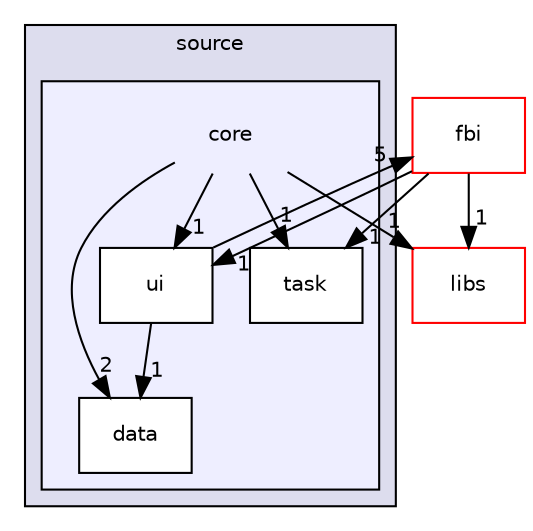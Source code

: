 digraph "source/core" {
  compound=true
  node [ fontsize="10", fontname="Helvetica"];
  edge [ labelfontsize="10", labelfontname="Helvetica"];
  subgraph clusterdir_b2f33c71d4aa5e7af42a1ca61ff5af1b {
    graph [ bgcolor="#ddddee", pencolor="black", label="source" fontname="Helvetica", fontsize="10", URL="dir_b2f33c71d4aa5e7af42a1ca61ff5af1b.html"]
  subgraph clusterdir_0d27ce74e9bd514c31e1d63efab6b388 {
    graph [ bgcolor="#eeeeff", pencolor="black", label="" URL="dir_0d27ce74e9bd514c31e1d63efab6b388.html"];
    dir_0d27ce74e9bd514c31e1d63efab6b388 [shape=plaintext label="core"];
    dir_db113c0609e6f10711d3ba1b83510b30 [shape=box label="data" color="black" fillcolor="white" style="filled" URL="dir_db113c0609e6f10711d3ba1b83510b30.html"];
    dir_599ef71de65ee16ae01e5478c4eaaabf [shape=box label="task" color="black" fillcolor="white" style="filled" URL="dir_599ef71de65ee16ae01e5478c4eaaabf.html"];
    dir_2840079eef535e08814a7cf21efad1e7 [shape=box label="ui" color="black" fillcolor="white" style="filled" URL="dir_2840079eef535e08814a7cf21efad1e7.html"];
  }
  }
  dir_0690d63da931225ca891c72312f79421 [shape=box label="fbi" fillcolor="white" style="filled" color="red" URL="dir_0690d63da931225ca891c72312f79421.html"];
  dir_92ebb7056a61401c2233bc0a14e997d2 [shape=box label="libs" fillcolor="white" style="filled" color="red" URL="dir_92ebb7056a61401c2233bc0a14e997d2.html"];
  dir_2840079eef535e08814a7cf21efad1e7->dir_0690d63da931225ca891c72312f79421 [headlabel="5", labeldistance=1.5 headhref="dir_000006_000008.html"];
  dir_2840079eef535e08814a7cf21efad1e7->dir_db113c0609e6f10711d3ba1b83510b30 [headlabel="1", labeldistance=1.5 headhref="dir_000006_000005.html"];
  dir_0690d63da931225ca891c72312f79421->dir_599ef71de65ee16ae01e5478c4eaaabf [headlabel="1", labeldistance=1.5 headhref="dir_000008_000007.html"];
  dir_0690d63da931225ca891c72312f79421->dir_2840079eef535e08814a7cf21efad1e7 [headlabel="1", labeldistance=1.5 headhref="dir_000008_000006.html"];
  dir_0690d63da931225ca891c72312f79421->dir_92ebb7056a61401c2233bc0a14e997d2 [headlabel="1", labeldistance=1.5 headhref="dir_000008_000011.html"];
  dir_0d27ce74e9bd514c31e1d63efab6b388->dir_599ef71de65ee16ae01e5478c4eaaabf [headlabel="1", labeldistance=1.5 headhref="dir_000004_000007.html"];
  dir_0d27ce74e9bd514c31e1d63efab6b388->dir_2840079eef535e08814a7cf21efad1e7 [headlabel="1", labeldistance=1.5 headhref="dir_000004_000006.html"];
  dir_0d27ce74e9bd514c31e1d63efab6b388->dir_db113c0609e6f10711d3ba1b83510b30 [headlabel="2", labeldistance=1.5 headhref="dir_000004_000005.html"];
  dir_0d27ce74e9bd514c31e1d63efab6b388->dir_92ebb7056a61401c2233bc0a14e997d2 [headlabel="1", labeldistance=1.5 headhref="dir_000004_000011.html"];
}
